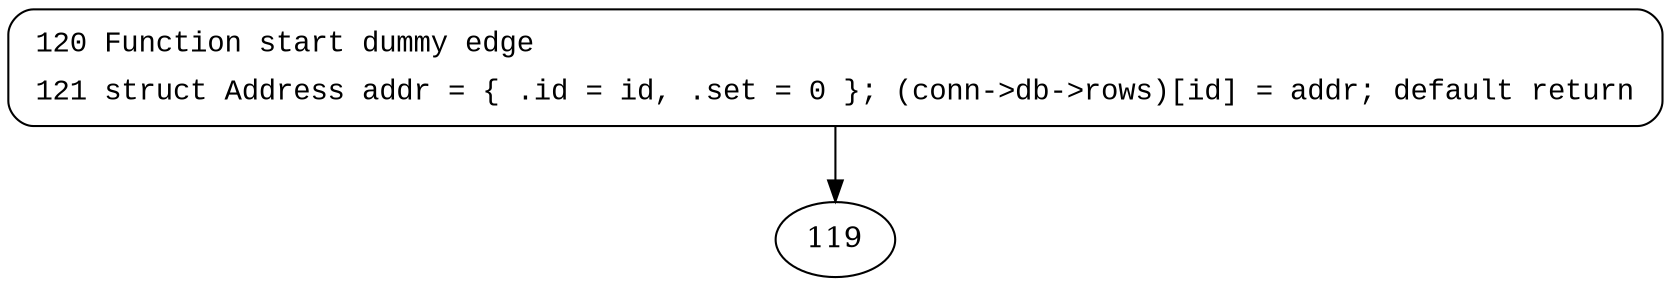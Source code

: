 digraph Database_delete {
120 [style="filled,bold" penwidth="1" fillcolor="white" fontname="Courier New" shape="Mrecord" label=<<table border="0" cellborder="0" cellpadding="3" bgcolor="white"><tr><td align="right">120</td><td align="left">Function start dummy edge</td></tr><tr><td align="right">121</td><td align="left">struct Address addr = &#123; .id = id, .set = 0 &#125;; (conn-&gt;db-&gt;rows)[id] = addr; default return</td></tr></table>>]
120 -> 119[label=""]
}